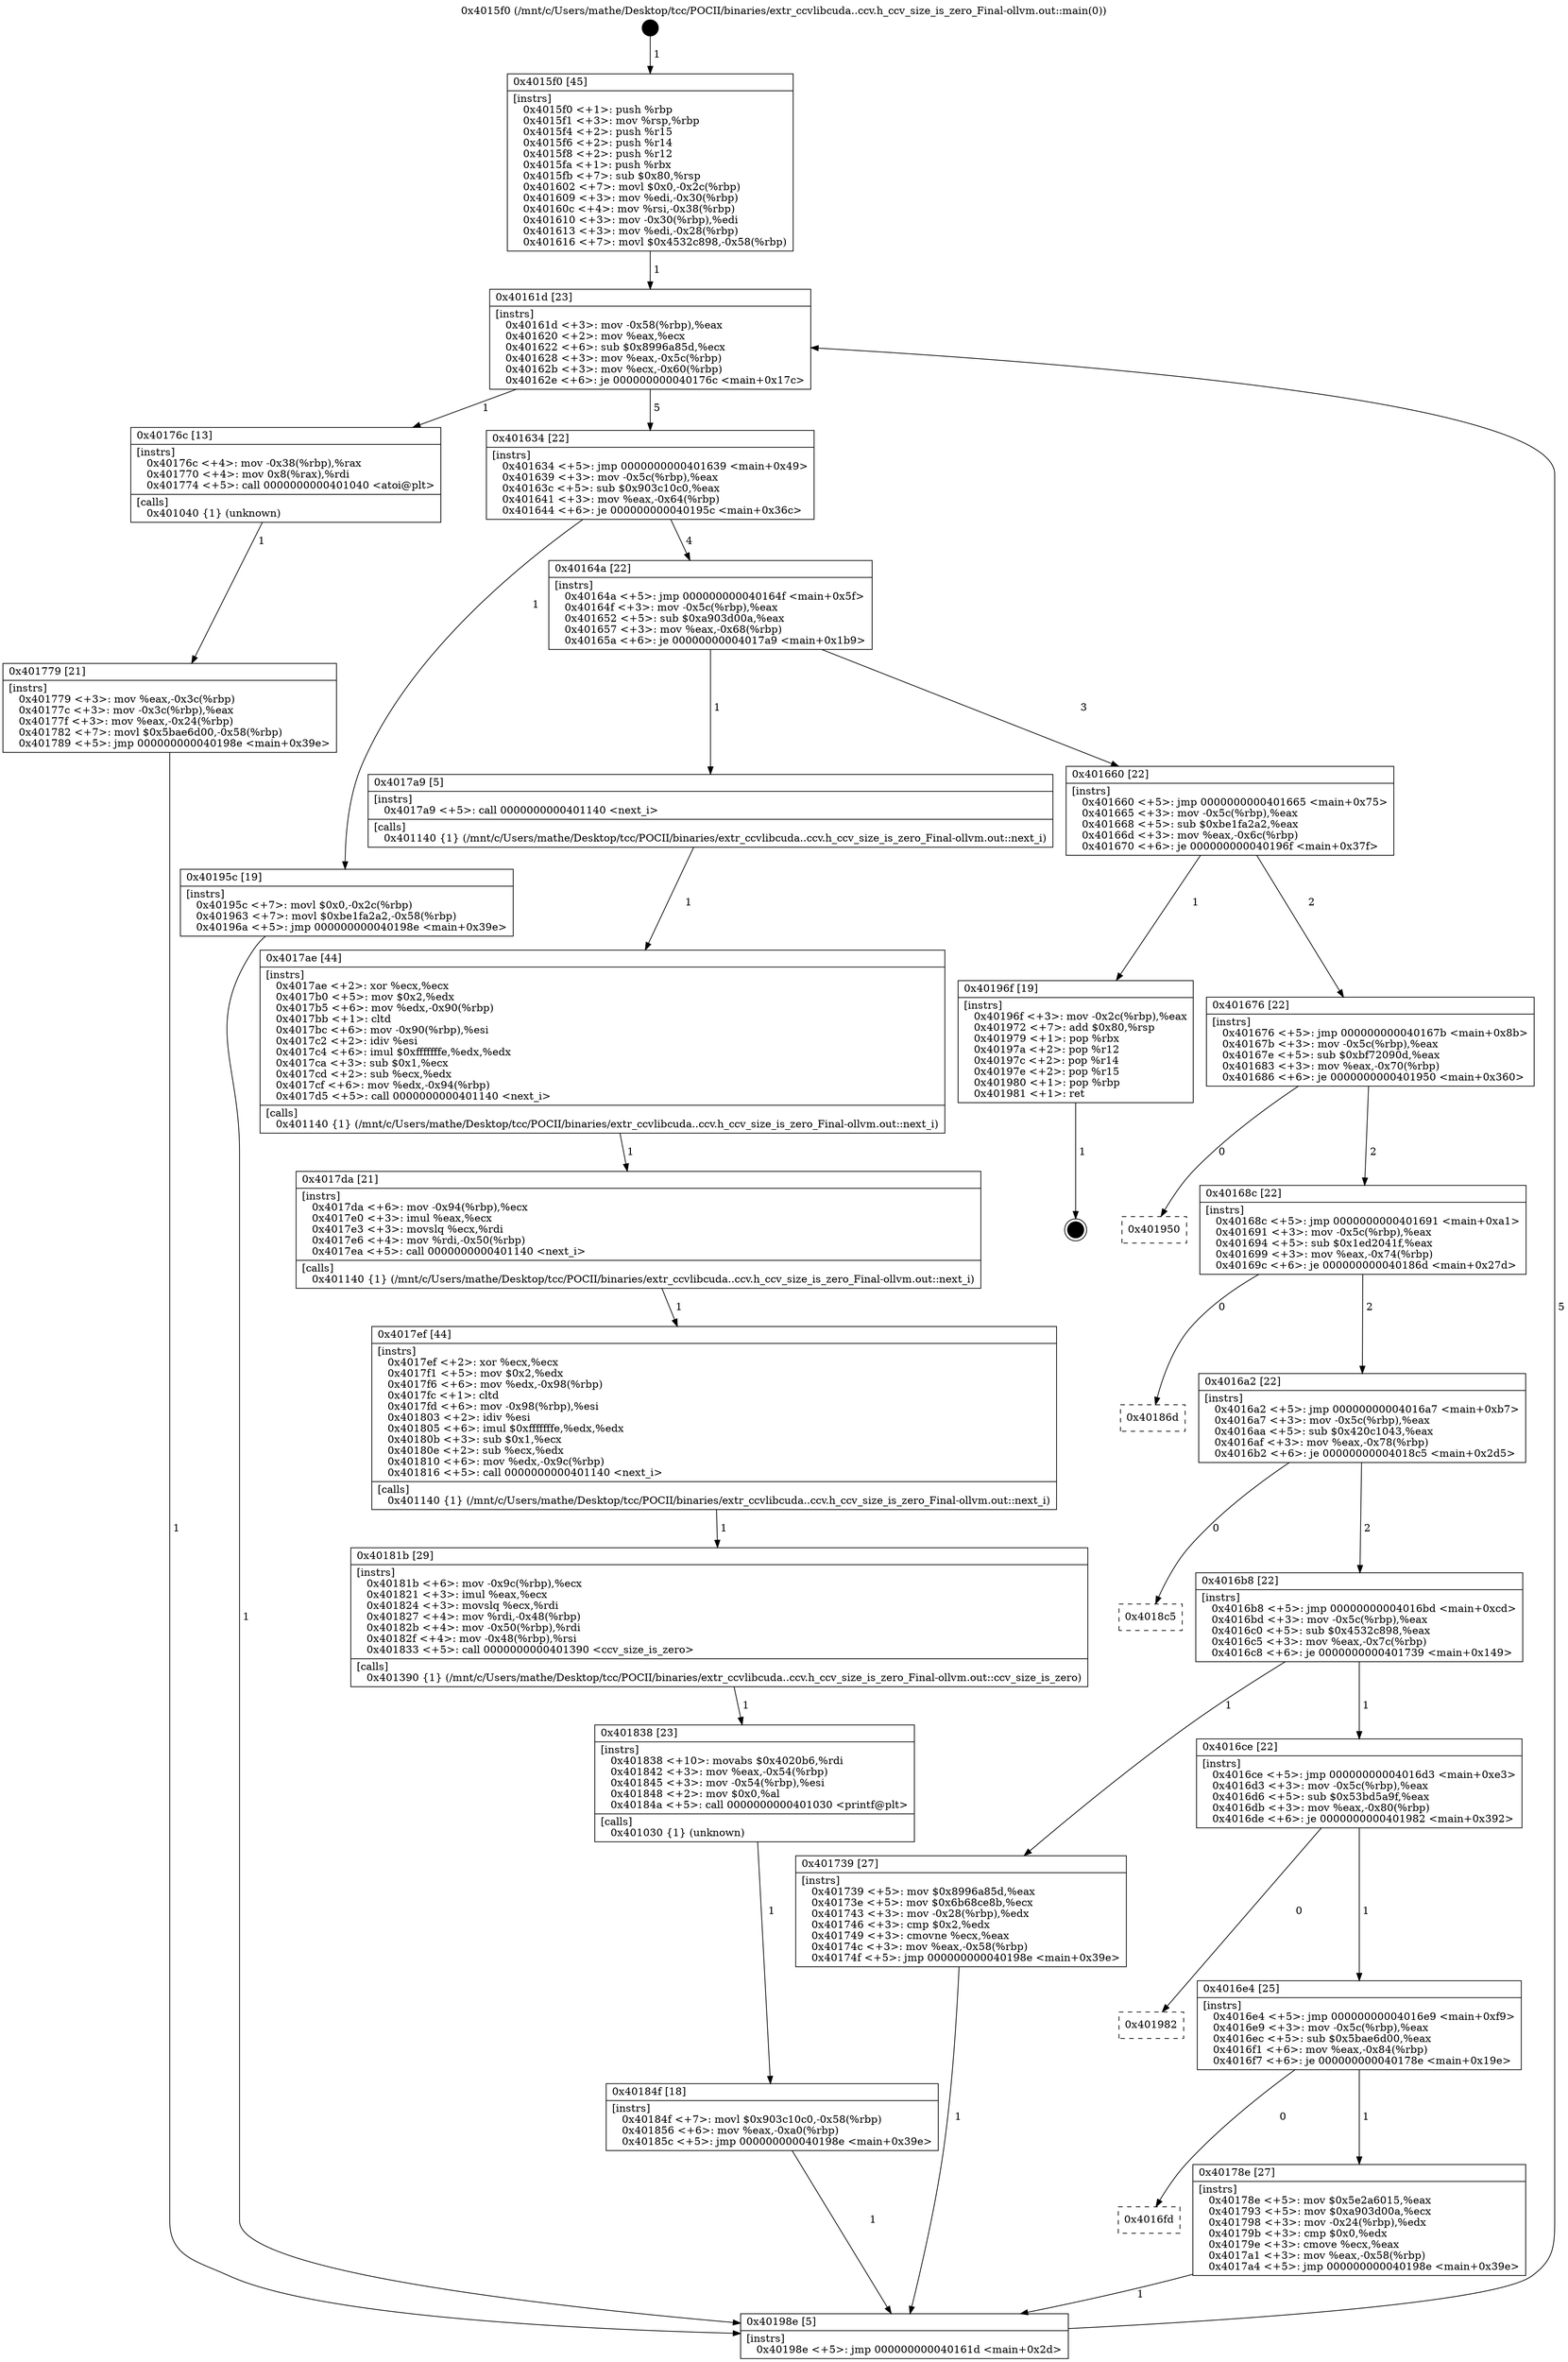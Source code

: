 digraph "0x4015f0" {
  label = "0x4015f0 (/mnt/c/Users/mathe/Desktop/tcc/POCII/binaries/extr_ccvlibcuda..ccv.h_ccv_size_is_zero_Final-ollvm.out::main(0))"
  labelloc = "t"
  node[shape=record]

  Entry [label="",width=0.3,height=0.3,shape=circle,fillcolor=black,style=filled]
  "0x40161d" [label="{
     0x40161d [23]\l
     | [instrs]\l
     &nbsp;&nbsp;0x40161d \<+3\>: mov -0x58(%rbp),%eax\l
     &nbsp;&nbsp;0x401620 \<+2\>: mov %eax,%ecx\l
     &nbsp;&nbsp;0x401622 \<+6\>: sub $0x8996a85d,%ecx\l
     &nbsp;&nbsp;0x401628 \<+3\>: mov %eax,-0x5c(%rbp)\l
     &nbsp;&nbsp;0x40162b \<+3\>: mov %ecx,-0x60(%rbp)\l
     &nbsp;&nbsp;0x40162e \<+6\>: je 000000000040176c \<main+0x17c\>\l
  }"]
  "0x40176c" [label="{
     0x40176c [13]\l
     | [instrs]\l
     &nbsp;&nbsp;0x40176c \<+4\>: mov -0x38(%rbp),%rax\l
     &nbsp;&nbsp;0x401770 \<+4\>: mov 0x8(%rax),%rdi\l
     &nbsp;&nbsp;0x401774 \<+5\>: call 0000000000401040 \<atoi@plt\>\l
     | [calls]\l
     &nbsp;&nbsp;0x401040 \{1\} (unknown)\l
  }"]
  "0x401634" [label="{
     0x401634 [22]\l
     | [instrs]\l
     &nbsp;&nbsp;0x401634 \<+5\>: jmp 0000000000401639 \<main+0x49\>\l
     &nbsp;&nbsp;0x401639 \<+3\>: mov -0x5c(%rbp),%eax\l
     &nbsp;&nbsp;0x40163c \<+5\>: sub $0x903c10c0,%eax\l
     &nbsp;&nbsp;0x401641 \<+3\>: mov %eax,-0x64(%rbp)\l
     &nbsp;&nbsp;0x401644 \<+6\>: je 000000000040195c \<main+0x36c\>\l
  }"]
  Exit [label="",width=0.3,height=0.3,shape=circle,fillcolor=black,style=filled,peripheries=2]
  "0x40195c" [label="{
     0x40195c [19]\l
     | [instrs]\l
     &nbsp;&nbsp;0x40195c \<+7\>: movl $0x0,-0x2c(%rbp)\l
     &nbsp;&nbsp;0x401963 \<+7\>: movl $0xbe1fa2a2,-0x58(%rbp)\l
     &nbsp;&nbsp;0x40196a \<+5\>: jmp 000000000040198e \<main+0x39e\>\l
  }"]
  "0x40164a" [label="{
     0x40164a [22]\l
     | [instrs]\l
     &nbsp;&nbsp;0x40164a \<+5\>: jmp 000000000040164f \<main+0x5f\>\l
     &nbsp;&nbsp;0x40164f \<+3\>: mov -0x5c(%rbp),%eax\l
     &nbsp;&nbsp;0x401652 \<+5\>: sub $0xa903d00a,%eax\l
     &nbsp;&nbsp;0x401657 \<+3\>: mov %eax,-0x68(%rbp)\l
     &nbsp;&nbsp;0x40165a \<+6\>: je 00000000004017a9 \<main+0x1b9\>\l
  }"]
  "0x40184f" [label="{
     0x40184f [18]\l
     | [instrs]\l
     &nbsp;&nbsp;0x40184f \<+7\>: movl $0x903c10c0,-0x58(%rbp)\l
     &nbsp;&nbsp;0x401856 \<+6\>: mov %eax,-0xa0(%rbp)\l
     &nbsp;&nbsp;0x40185c \<+5\>: jmp 000000000040198e \<main+0x39e\>\l
  }"]
  "0x4017a9" [label="{
     0x4017a9 [5]\l
     | [instrs]\l
     &nbsp;&nbsp;0x4017a9 \<+5\>: call 0000000000401140 \<next_i\>\l
     | [calls]\l
     &nbsp;&nbsp;0x401140 \{1\} (/mnt/c/Users/mathe/Desktop/tcc/POCII/binaries/extr_ccvlibcuda..ccv.h_ccv_size_is_zero_Final-ollvm.out::next_i)\l
  }"]
  "0x401660" [label="{
     0x401660 [22]\l
     | [instrs]\l
     &nbsp;&nbsp;0x401660 \<+5\>: jmp 0000000000401665 \<main+0x75\>\l
     &nbsp;&nbsp;0x401665 \<+3\>: mov -0x5c(%rbp),%eax\l
     &nbsp;&nbsp;0x401668 \<+5\>: sub $0xbe1fa2a2,%eax\l
     &nbsp;&nbsp;0x40166d \<+3\>: mov %eax,-0x6c(%rbp)\l
     &nbsp;&nbsp;0x401670 \<+6\>: je 000000000040196f \<main+0x37f\>\l
  }"]
  "0x401838" [label="{
     0x401838 [23]\l
     | [instrs]\l
     &nbsp;&nbsp;0x401838 \<+10\>: movabs $0x4020b6,%rdi\l
     &nbsp;&nbsp;0x401842 \<+3\>: mov %eax,-0x54(%rbp)\l
     &nbsp;&nbsp;0x401845 \<+3\>: mov -0x54(%rbp),%esi\l
     &nbsp;&nbsp;0x401848 \<+2\>: mov $0x0,%al\l
     &nbsp;&nbsp;0x40184a \<+5\>: call 0000000000401030 \<printf@plt\>\l
     | [calls]\l
     &nbsp;&nbsp;0x401030 \{1\} (unknown)\l
  }"]
  "0x40196f" [label="{
     0x40196f [19]\l
     | [instrs]\l
     &nbsp;&nbsp;0x40196f \<+3\>: mov -0x2c(%rbp),%eax\l
     &nbsp;&nbsp;0x401972 \<+7\>: add $0x80,%rsp\l
     &nbsp;&nbsp;0x401979 \<+1\>: pop %rbx\l
     &nbsp;&nbsp;0x40197a \<+2\>: pop %r12\l
     &nbsp;&nbsp;0x40197c \<+2\>: pop %r14\l
     &nbsp;&nbsp;0x40197e \<+2\>: pop %r15\l
     &nbsp;&nbsp;0x401980 \<+1\>: pop %rbp\l
     &nbsp;&nbsp;0x401981 \<+1\>: ret\l
  }"]
  "0x401676" [label="{
     0x401676 [22]\l
     | [instrs]\l
     &nbsp;&nbsp;0x401676 \<+5\>: jmp 000000000040167b \<main+0x8b\>\l
     &nbsp;&nbsp;0x40167b \<+3\>: mov -0x5c(%rbp),%eax\l
     &nbsp;&nbsp;0x40167e \<+5\>: sub $0xbf72090d,%eax\l
     &nbsp;&nbsp;0x401683 \<+3\>: mov %eax,-0x70(%rbp)\l
     &nbsp;&nbsp;0x401686 \<+6\>: je 0000000000401950 \<main+0x360\>\l
  }"]
  "0x40181b" [label="{
     0x40181b [29]\l
     | [instrs]\l
     &nbsp;&nbsp;0x40181b \<+6\>: mov -0x9c(%rbp),%ecx\l
     &nbsp;&nbsp;0x401821 \<+3\>: imul %eax,%ecx\l
     &nbsp;&nbsp;0x401824 \<+3\>: movslq %ecx,%rdi\l
     &nbsp;&nbsp;0x401827 \<+4\>: mov %rdi,-0x48(%rbp)\l
     &nbsp;&nbsp;0x40182b \<+4\>: mov -0x50(%rbp),%rdi\l
     &nbsp;&nbsp;0x40182f \<+4\>: mov -0x48(%rbp),%rsi\l
     &nbsp;&nbsp;0x401833 \<+5\>: call 0000000000401390 \<ccv_size_is_zero\>\l
     | [calls]\l
     &nbsp;&nbsp;0x401390 \{1\} (/mnt/c/Users/mathe/Desktop/tcc/POCII/binaries/extr_ccvlibcuda..ccv.h_ccv_size_is_zero_Final-ollvm.out::ccv_size_is_zero)\l
  }"]
  "0x401950" [label="{
     0x401950\l
  }", style=dashed]
  "0x40168c" [label="{
     0x40168c [22]\l
     | [instrs]\l
     &nbsp;&nbsp;0x40168c \<+5\>: jmp 0000000000401691 \<main+0xa1\>\l
     &nbsp;&nbsp;0x401691 \<+3\>: mov -0x5c(%rbp),%eax\l
     &nbsp;&nbsp;0x401694 \<+5\>: sub $0x1ed2041f,%eax\l
     &nbsp;&nbsp;0x401699 \<+3\>: mov %eax,-0x74(%rbp)\l
     &nbsp;&nbsp;0x40169c \<+6\>: je 000000000040186d \<main+0x27d\>\l
  }"]
  "0x4017ef" [label="{
     0x4017ef [44]\l
     | [instrs]\l
     &nbsp;&nbsp;0x4017ef \<+2\>: xor %ecx,%ecx\l
     &nbsp;&nbsp;0x4017f1 \<+5\>: mov $0x2,%edx\l
     &nbsp;&nbsp;0x4017f6 \<+6\>: mov %edx,-0x98(%rbp)\l
     &nbsp;&nbsp;0x4017fc \<+1\>: cltd\l
     &nbsp;&nbsp;0x4017fd \<+6\>: mov -0x98(%rbp),%esi\l
     &nbsp;&nbsp;0x401803 \<+2\>: idiv %esi\l
     &nbsp;&nbsp;0x401805 \<+6\>: imul $0xfffffffe,%edx,%edx\l
     &nbsp;&nbsp;0x40180b \<+3\>: sub $0x1,%ecx\l
     &nbsp;&nbsp;0x40180e \<+2\>: sub %ecx,%edx\l
     &nbsp;&nbsp;0x401810 \<+6\>: mov %edx,-0x9c(%rbp)\l
     &nbsp;&nbsp;0x401816 \<+5\>: call 0000000000401140 \<next_i\>\l
     | [calls]\l
     &nbsp;&nbsp;0x401140 \{1\} (/mnt/c/Users/mathe/Desktop/tcc/POCII/binaries/extr_ccvlibcuda..ccv.h_ccv_size_is_zero_Final-ollvm.out::next_i)\l
  }"]
  "0x40186d" [label="{
     0x40186d\l
  }", style=dashed]
  "0x4016a2" [label="{
     0x4016a2 [22]\l
     | [instrs]\l
     &nbsp;&nbsp;0x4016a2 \<+5\>: jmp 00000000004016a7 \<main+0xb7\>\l
     &nbsp;&nbsp;0x4016a7 \<+3\>: mov -0x5c(%rbp),%eax\l
     &nbsp;&nbsp;0x4016aa \<+5\>: sub $0x420c1043,%eax\l
     &nbsp;&nbsp;0x4016af \<+3\>: mov %eax,-0x78(%rbp)\l
     &nbsp;&nbsp;0x4016b2 \<+6\>: je 00000000004018c5 \<main+0x2d5\>\l
  }"]
  "0x4017da" [label="{
     0x4017da [21]\l
     | [instrs]\l
     &nbsp;&nbsp;0x4017da \<+6\>: mov -0x94(%rbp),%ecx\l
     &nbsp;&nbsp;0x4017e0 \<+3\>: imul %eax,%ecx\l
     &nbsp;&nbsp;0x4017e3 \<+3\>: movslq %ecx,%rdi\l
     &nbsp;&nbsp;0x4017e6 \<+4\>: mov %rdi,-0x50(%rbp)\l
     &nbsp;&nbsp;0x4017ea \<+5\>: call 0000000000401140 \<next_i\>\l
     | [calls]\l
     &nbsp;&nbsp;0x401140 \{1\} (/mnt/c/Users/mathe/Desktop/tcc/POCII/binaries/extr_ccvlibcuda..ccv.h_ccv_size_is_zero_Final-ollvm.out::next_i)\l
  }"]
  "0x4018c5" [label="{
     0x4018c5\l
  }", style=dashed]
  "0x4016b8" [label="{
     0x4016b8 [22]\l
     | [instrs]\l
     &nbsp;&nbsp;0x4016b8 \<+5\>: jmp 00000000004016bd \<main+0xcd\>\l
     &nbsp;&nbsp;0x4016bd \<+3\>: mov -0x5c(%rbp),%eax\l
     &nbsp;&nbsp;0x4016c0 \<+5\>: sub $0x4532c898,%eax\l
     &nbsp;&nbsp;0x4016c5 \<+3\>: mov %eax,-0x7c(%rbp)\l
     &nbsp;&nbsp;0x4016c8 \<+6\>: je 0000000000401739 \<main+0x149\>\l
  }"]
  "0x4017ae" [label="{
     0x4017ae [44]\l
     | [instrs]\l
     &nbsp;&nbsp;0x4017ae \<+2\>: xor %ecx,%ecx\l
     &nbsp;&nbsp;0x4017b0 \<+5\>: mov $0x2,%edx\l
     &nbsp;&nbsp;0x4017b5 \<+6\>: mov %edx,-0x90(%rbp)\l
     &nbsp;&nbsp;0x4017bb \<+1\>: cltd\l
     &nbsp;&nbsp;0x4017bc \<+6\>: mov -0x90(%rbp),%esi\l
     &nbsp;&nbsp;0x4017c2 \<+2\>: idiv %esi\l
     &nbsp;&nbsp;0x4017c4 \<+6\>: imul $0xfffffffe,%edx,%edx\l
     &nbsp;&nbsp;0x4017ca \<+3\>: sub $0x1,%ecx\l
     &nbsp;&nbsp;0x4017cd \<+2\>: sub %ecx,%edx\l
     &nbsp;&nbsp;0x4017cf \<+6\>: mov %edx,-0x94(%rbp)\l
     &nbsp;&nbsp;0x4017d5 \<+5\>: call 0000000000401140 \<next_i\>\l
     | [calls]\l
     &nbsp;&nbsp;0x401140 \{1\} (/mnt/c/Users/mathe/Desktop/tcc/POCII/binaries/extr_ccvlibcuda..ccv.h_ccv_size_is_zero_Final-ollvm.out::next_i)\l
  }"]
  "0x401739" [label="{
     0x401739 [27]\l
     | [instrs]\l
     &nbsp;&nbsp;0x401739 \<+5\>: mov $0x8996a85d,%eax\l
     &nbsp;&nbsp;0x40173e \<+5\>: mov $0x6b68ce8b,%ecx\l
     &nbsp;&nbsp;0x401743 \<+3\>: mov -0x28(%rbp),%edx\l
     &nbsp;&nbsp;0x401746 \<+3\>: cmp $0x2,%edx\l
     &nbsp;&nbsp;0x401749 \<+3\>: cmovne %ecx,%eax\l
     &nbsp;&nbsp;0x40174c \<+3\>: mov %eax,-0x58(%rbp)\l
     &nbsp;&nbsp;0x40174f \<+5\>: jmp 000000000040198e \<main+0x39e\>\l
  }"]
  "0x4016ce" [label="{
     0x4016ce [22]\l
     | [instrs]\l
     &nbsp;&nbsp;0x4016ce \<+5\>: jmp 00000000004016d3 \<main+0xe3\>\l
     &nbsp;&nbsp;0x4016d3 \<+3\>: mov -0x5c(%rbp),%eax\l
     &nbsp;&nbsp;0x4016d6 \<+5\>: sub $0x53bd5a9f,%eax\l
     &nbsp;&nbsp;0x4016db \<+3\>: mov %eax,-0x80(%rbp)\l
     &nbsp;&nbsp;0x4016de \<+6\>: je 0000000000401982 \<main+0x392\>\l
  }"]
  "0x40198e" [label="{
     0x40198e [5]\l
     | [instrs]\l
     &nbsp;&nbsp;0x40198e \<+5\>: jmp 000000000040161d \<main+0x2d\>\l
  }"]
  "0x4015f0" [label="{
     0x4015f0 [45]\l
     | [instrs]\l
     &nbsp;&nbsp;0x4015f0 \<+1\>: push %rbp\l
     &nbsp;&nbsp;0x4015f1 \<+3\>: mov %rsp,%rbp\l
     &nbsp;&nbsp;0x4015f4 \<+2\>: push %r15\l
     &nbsp;&nbsp;0x4015f6 \<+2\>: push %r14\l
     &nbsp;&nbsp;0x4015f8 \<+2\>: push %r12\l
     &nbsp;&nbsp;0x4015fa \<+1\>: push %rbx\l
     &nbsp;&nbsp;0x4015fb \<+7\>: sub $0x80,%rsp\l
     &nbsp;&nbsp;0x401602 \<+7\>: movl $0x0,-0x2c(%rbp)\l
     &nbsp;&nbsp;0x401609 \<+3\>: mov %edi,-0x30(%rbp)\l
     &nbsp;&nbsp;0x40160c \<+4\>: mov %rsi,-0x38(%rbp)\l
     &nbsp;&nbsp;0x401610 \<+3\>: mov -0x30(%rbp),%edi\l
     &nbsp;&nbsp;0x401613 \<+3\>: mov %edi,-0x28(%rbp)\l
     &nbsp;&nbsp;0x401616 \<+7\>: movl $0x4532c898,-0x58(%rbp)\l
  }"]
  "0x401779" [label="{
     0x401779 [21]\l
     | [instrs]\l
     &nbsp;&nbsp;0x401779 \<+3\>: mov %eax,-0x3c(%rbp)\l
     &nbsp;&nbsp;0x40177c \<+3\>: mov -0x3c(%rbp),%eax\l
     &nbsp;&nbsp;0x40177f \<+3\>: mov %eax,-0x24(%rbp)\l
     &nbsp;&nbsp;0x401782 \<+7\>: movl $0x5bae6d00,-0x58(%rbp)\l
     &nbsp;&nbsp;0x401789 \<+5\>: jmp 000000000040198e \<main+0x39e\>\l
  }"]
  "0x4016fd" [label="{
     0x4016fd\l
  }", style=dashed]
  "0x401982" [label="{
     0x401982\l
  }", style=dashed]
  "0x4016e4" [label="{
     0x4016e4 [25]\l
     | [instrs]\l
     &nbsp;&nbsp;0x4016e4 \<+5\>: jmp 00000000004016e9 \<main+0xf9\>\l
     &nbsp;&nbsp;0x4016e9 \<+3\>: mov -0x5c(%rbp),%eax\l
     &nbsp;&nbsp;0x4016ec \<+5\>: sub $0x5bae6d00,%eax\l
     &nbsp;&nbsp;0x4016f1 \<+6\>: mov %eax,-0x84(%rbp)\l
     &nbsp;&nbsp;0x4016f7 \<+6\>: je 000000000040178e \<main+0x19e\>\l
  }"]
  "0x40178e" [label="{
     0x40178e [27]\l
     | [instrs]\l
     &nbsp;&nbsp;0x40178e \<+5\>: mov $0x5e2a6015,%eax\l
     &nbsp;&nbsp;0x401793 \<+5\>: mov $0xa903d00a,%ecx\l
     &nbsp;&nbsp;0x401798 \<+3\>: mov -0x24(%rbp),%edx\l
     &nbsp;&nbsp;0x40179b \<+3\>: cmp $0x0,%edx\l
     &nbsp;&nbsp;0x40179e \<+3\>: cmove %ecx,%eax\l
     &nbsp;&nbsp;0x4017a1 \<+3\>: mov %eax,-0x58(%rbp)\l
     &nbsp;&nbsp;0x4017a4 \<+5\>: jmp 000000000040198e \<main+0x39e\>\l
  }"]
  Entry -> "0x4015f0" [label=" 1"]
  "0x40161d" -> "0x40176c" [label=" 1"]
  "0x40161d" -> "0x401634" [label=" 5"]
  "0x40196f" -> Exit [label=" 1"]
  "0x401634" -> "0x40195c" [label=" 1"]
  "0x401634" -> "0x40164a" [label=" 4"]
  "0x40195c" -> "0x40198e" [label=" 1"]
  "0x40164a" -> "0x4017a9" [label=" 1"]
  "0x40164a" -> "0x401660" [label=" 3"]
  "0x40184f" -> "0x40198e" [label=" 1"]
  "0x401660" -> "0x40196f" [label=" 1"]
  "0x401660" -> "0x401676" [label=" 2"]
  "0x401838" -> "0x40184f" [label=" 1"]
  "0x401676" -> "0x401950" [label=" 0"]
  "0x401676" -> "0x40168c" [label=" 2"]
  "0x40181b" -> "0x401838" [label=" 1"]
  "0x40168c" -> "0x40186d" [label=" 0"]
  "0x40168c" -> "0x4016a2" [label=" 2"]
  "0x4017ef" -> "0x40181b" [label=" 1"]
  "0x4016a2" -> "0x4018c5" [label=" 0"]
  "0x4016a2" -> "0x4016b8" [label=" 2"]
  "0x4017da" -> "0x4017ef" [label=" 1"]
  "0x4016b8" -> "0x401739" [label=" 1"]
  "0x4016b8" -> "0x4016ce" [label=" 1"]
  "0x401739" -> "0x40198e" [label=" 1"]
  "0x4015f0" -> "0x40161d" [label=" 1"]
  "0x40198e" -> "0x40161d" [label=" 5"]
  "0x40176c" -> "0x401779" [label=" 1"]
  "0x401779" -> "0x40198e" [label=" 1"]
  "0x4017ae" -> "0x4017da" [label=" 1"]
  "0x4016ce" -> "0x401982" [label=" 0"]
  "0x4016ce" -> "0x4016e4" [label=" 1"]
  "0x4017a9" -> "0x4017ae" [label=" 1"]
  "0x4016e4" -> "0x40178e" [label=" 1"]
  "0x4016e4" -> "0x4016fd" [label=" 0"]
  "0x40178e" -> "0x40198e" [label=" 1"]
}
